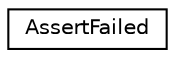 digraph G
{
  edge [fontname="Helvetica",fontsize="10",labelfontname="Helvetica",labelfontsize="10"];
  node [fontname="Helvetica",fontsize="10",shape=record];
  rankdir="LR";
  Node1 [label="AssertFailed",height=0.2,width=0.4,color="black", fillcolor="white", style="filled",URL="$structAssertFailed.html"];
}
